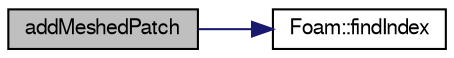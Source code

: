 digraph "addMeshedPatch"
{
  bgcolor="transparent";
  edge [fontname="FreeSans",fontsize="10",labelfontname="FreeSans",labelfontsize="10"];
  node [fontname="FreeSans",fontsize="10",shape=record];
  rankdir="LR";
  Node10291 [label="addMeshedPatch",height=0.2,width=0.4,color="black", fillcolor="grey75", style="filled", fontcolor="black"];
  Node10291 -> Node10292 [color="midnightblue",fontsize="10",style="solid",fontname="FreeSans"];
  Node10292 [label="Foam::findIndex",height=0.2,width=0.4,color="black",URL="$a21124.html#ac16695f83f370df159eed19f92d095fb",tooltip="Find first occurence of given element and return index,. "];
}

